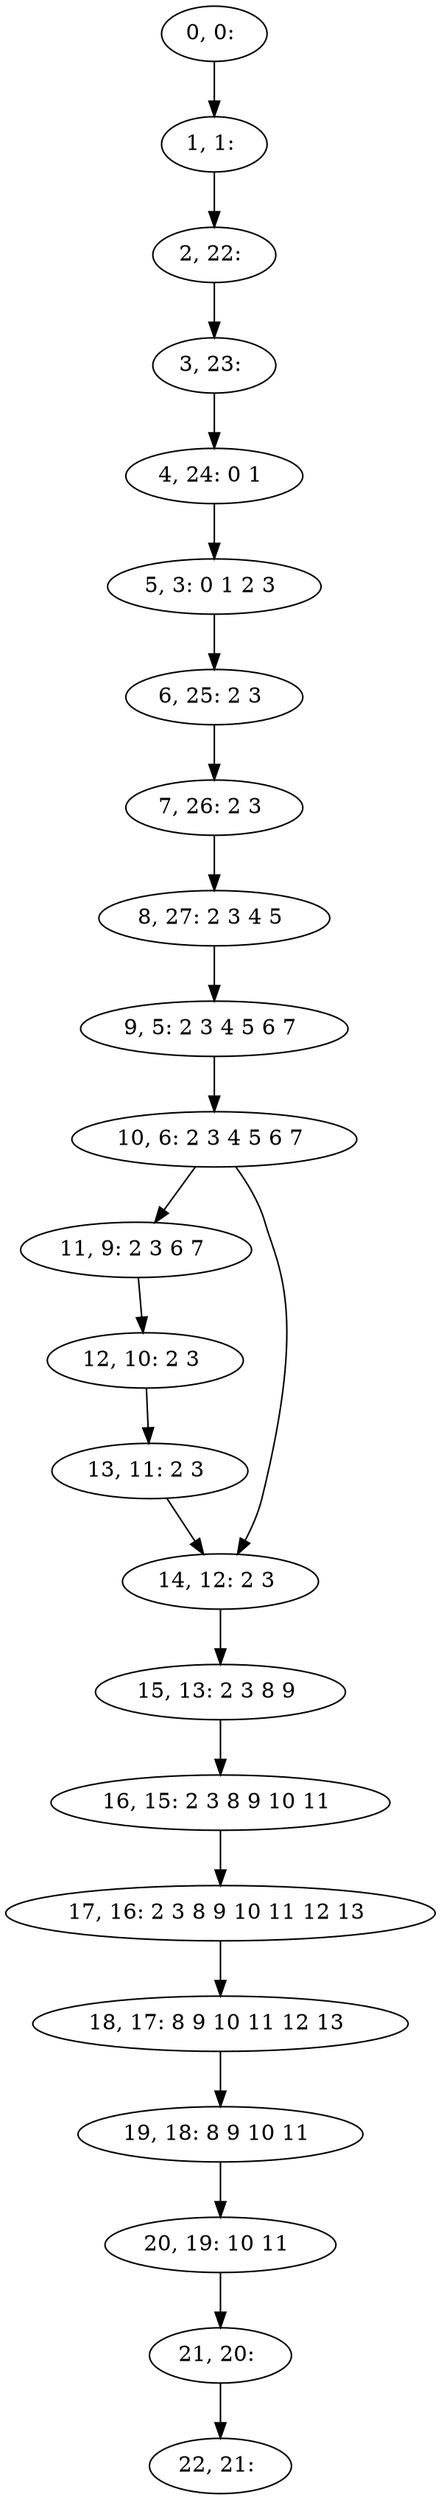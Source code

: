 digraph G {
0[label="0, 0: "];
1[label="1, 1: "];
2[label="2, 22: "];
3[label="3, 23: "];
4[label="4, 24: 0 1 "];
5[label="5, 3: 0 1 2 3 "];
6[label="6, 25: 2 3 "];
7[label="7, 26: 2 3 "];
8[label="8, 27: 2 3 4 5 "];
9[label="9, 5: 2 3 4 5 6 7 "];
10[label="10, 6: 2 3 4 5 6 7 "];
11[label="11, 9: 2 3 6 7 "];
12[label="12, 10: 2 3 "];
13[label="13, 11: 2 3 "];
14[label="14, 12: 2 3 "];
15[label="15, 13: 2 3 8 9 "];
16[label="16, 15: 2 3 8 9 10 11 "];
17[label="17, 16: 2 3 8 9 10 11 12 13 "];
18[label="18, 17: 8 9 10 11 12 13 "];
19[label="19, 18: 8 9 10 11 "];
20[label="20, 19: 10 11 "];
21[label="21, 20: "];
22[label="22, 21: "];
0->1 ;
1->2 ;
2->3 ;
3->4 ;
4->5 ;
5->6 ;
6->7 ;
7->8 ;
8->9 ;
9->10 ;
10->11 ;
10->14 ;
11->12 ;
12->13 ;
13->14 ;
14->15 ;
15->16 ;
16->17 ;
17->18 ;
18->19 ;
19->20 ;
20->21 ;
21->22 ;
}
